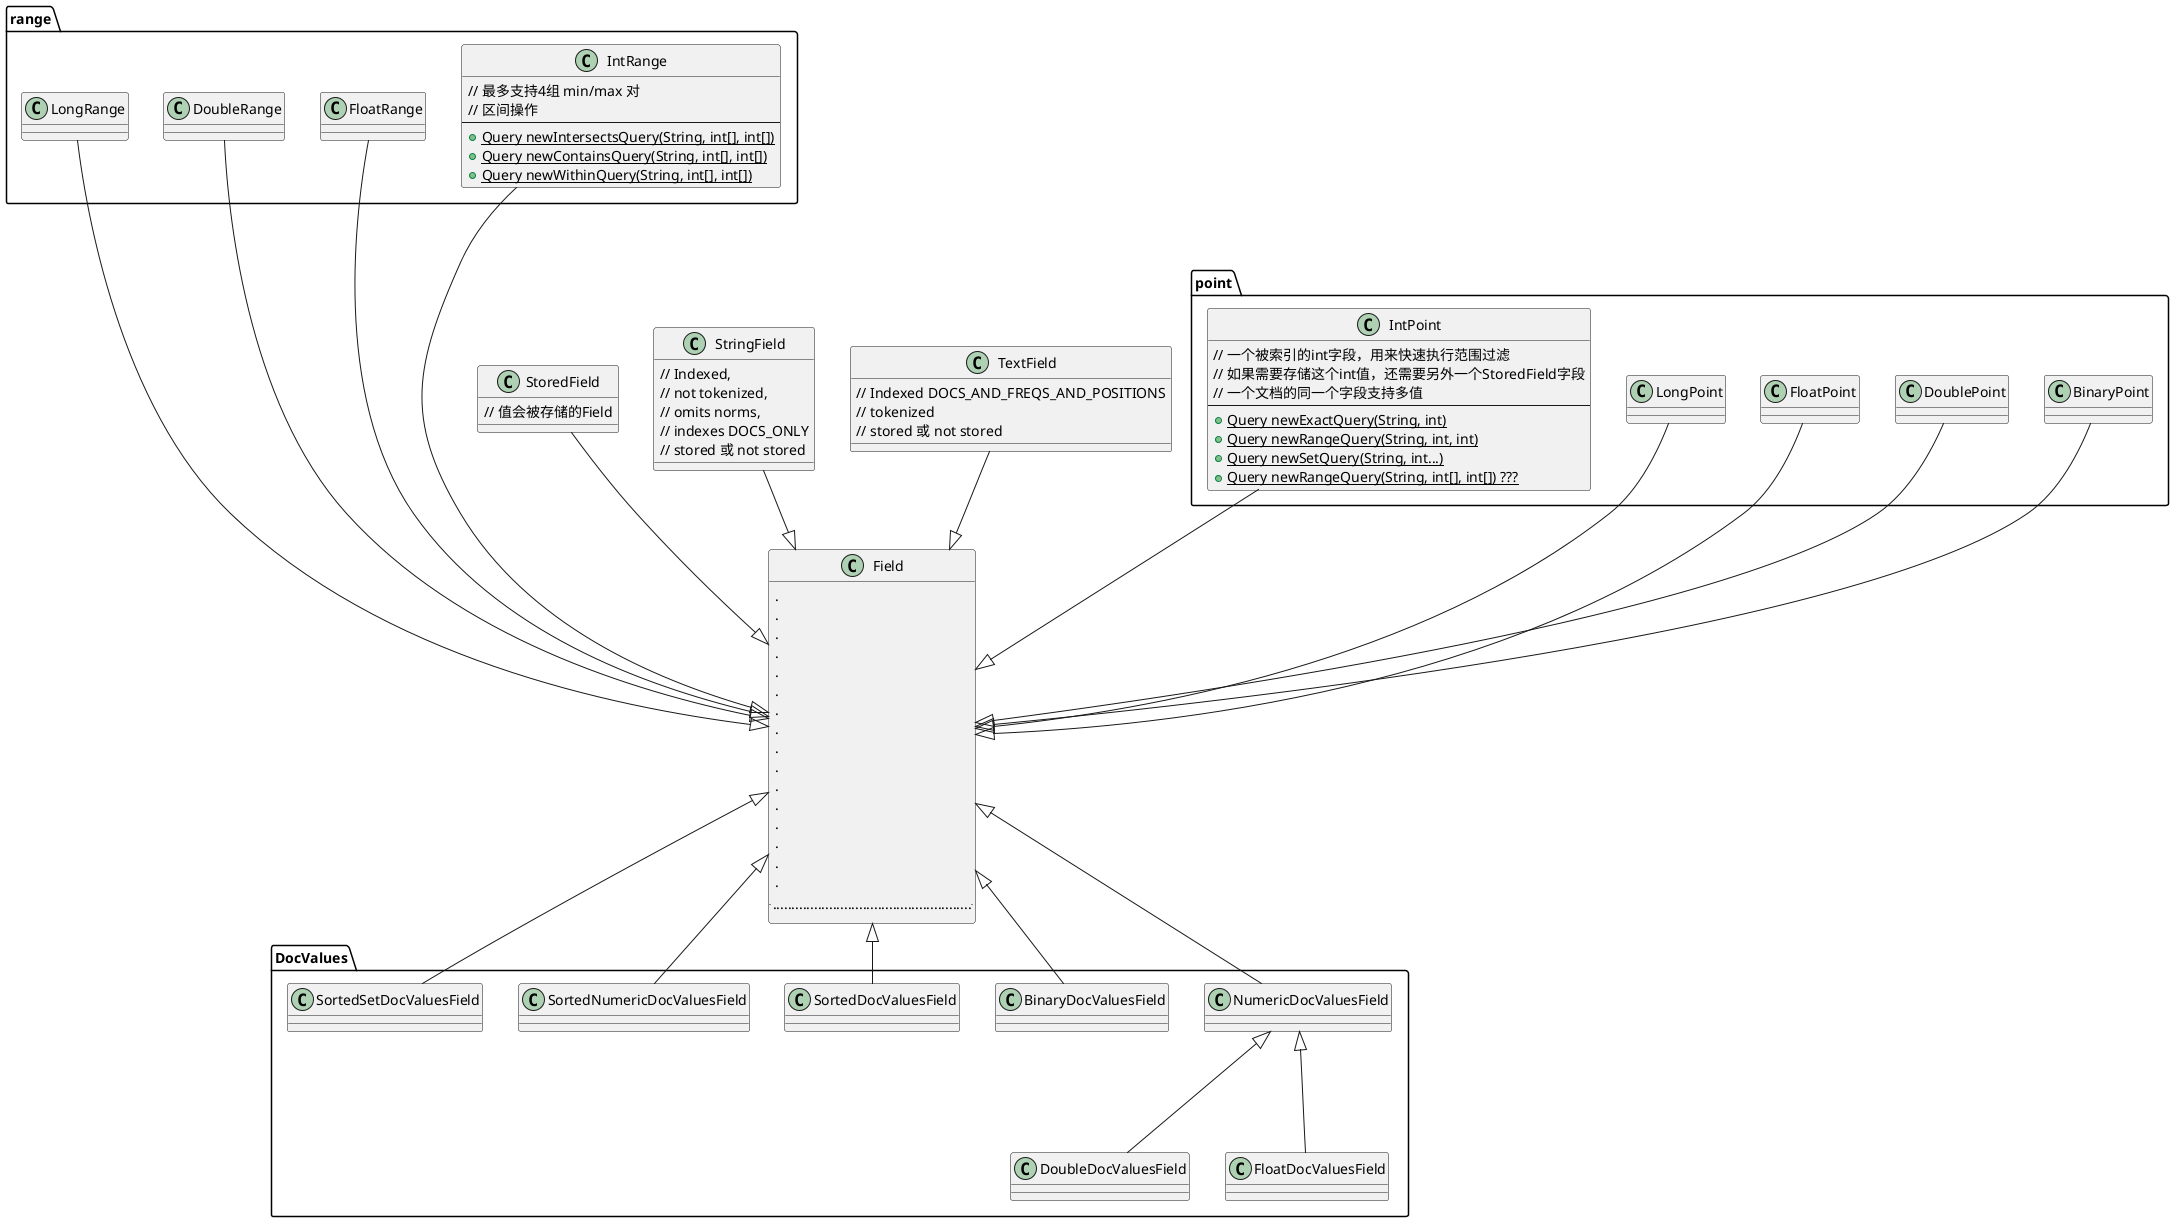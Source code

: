 @startuml
class Field{
    .
    .
    .
    .
    .
    .
    .
    .
    .
    .
    .
    .
    .
    .
    .
    .
    .........................................................
}

StoredField -down-|> Field
class StoredField{
    // 值会被存储的Field
}

StringField -down-|> Field
class StringField{
    // Indexed,
    // not tokenized,
    // omits norms,
    // indexes DOCS_ONLY
    // stored 或 not stored
}

TextField -down-|> Field
class TextField{
    // Indexed DOCS_AND_FREQS_AND_POSITIONS
    // tokenized
    // stored 或 not stored
}

namespace DocValues{
    BinaryDocValuesField -up-|> .Field

    DoubleDocValuesField -up--|> NumericDocValuesField

    FloatDocValuesField -up--|> NumericDocValuesField

    NumericDocValuesField -up-|> .Field

    SortedDocValuesField -up-|> .Field

    SortedNumericDocValuesField -up-|> .Field

    SortedSetDocValuesField -up-|> .Field
}

namespace point{
    BinaryPoint --|> .Field

    DoublePoint --|> .Field

    FloatPoint --|> .Field

    LongPoint --|> .Field

    IntPoint --|> .Field
    class IntPoint{
        // 一个被索引的int字段，用来快速执行范围过滤
        // 如果需要存储这个int值，还需要另外一个StoredField字段
        // 一个文档的同一个字段支持多值
        ---
        +{static} Query newExactQuery(String, int)
        +{static} Query newRangeQuery(String, int, int)
        +{static} Query newSetQuery(String, int...)
        +{static} Query newRangeQuery(String, int[], int[]) ???
    }
}

namespace range{
    LongRange -right-|> .Field

    DoubleRange --|> .Field

    FloatRange ---|> .Field

    IntRange ----|> .Field
    class IntRange{
        // 最多支持4组 min/max 对
        // 区间操作
        ---
        +{static} Query newIntersectsQuery(String, int[], int[])
        +{static} Query newContainsQuery(String, int[], int[])
        +{static} Query newWithinQuery(String, int[], int[])
    }
}
@enduml